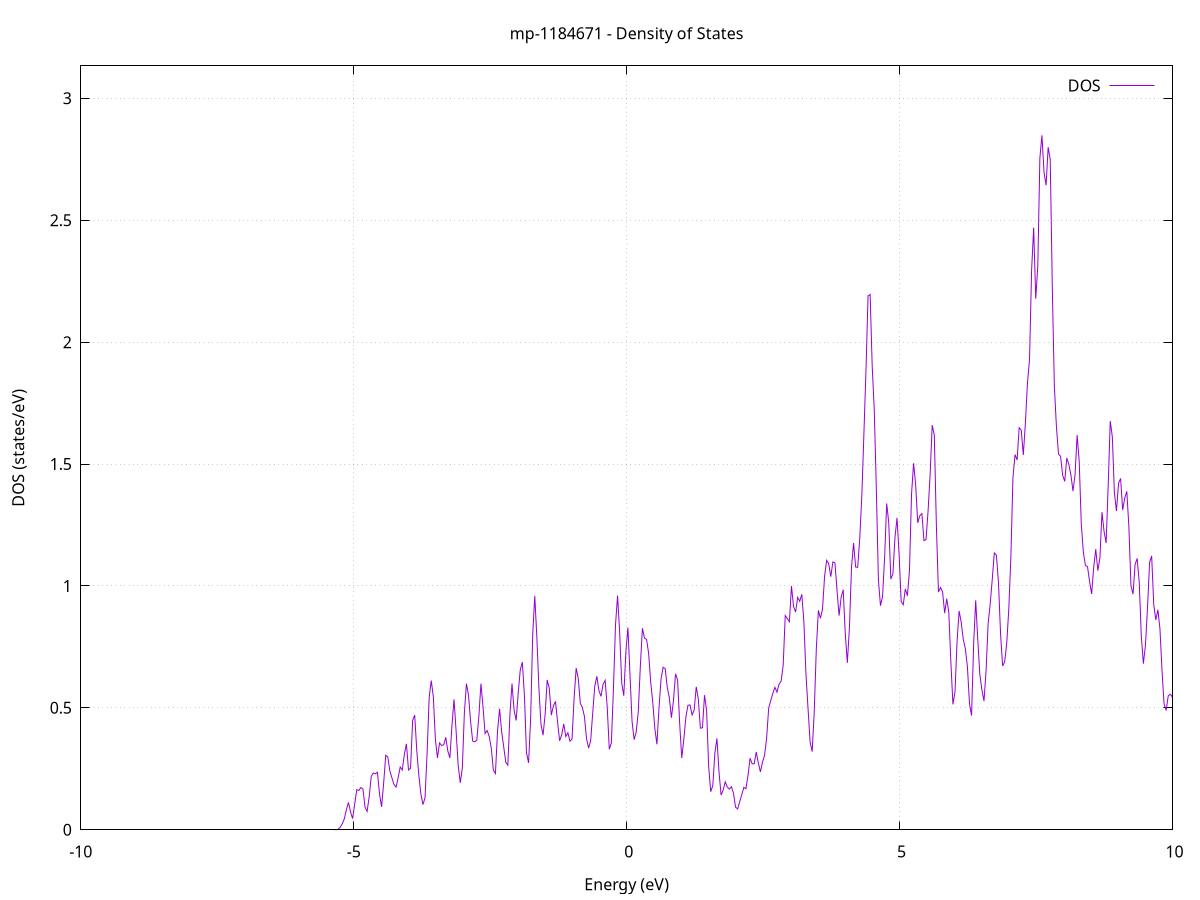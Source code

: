 set title 'mp-1184671 - Density of States'
set xlabel 'Energy (eV)'
set ylabel 'DOS (states/eV)'
set grid
set xrange [-10:10]
set yrange [0:3.133]
set xzeroaxis lt -1
set terminal png size 800,600
set output 'mp-1184671_dos_gnuplot.png'
plot '-' using 1:2 with lines title 'DOS'
-30.922900 0.000000
-30.885000 0.000000
-30.847000 0.000000
-30.809100 0.000000
-30.771200 0.000000
-30.733300 0.000000
-30.695300 0.000000
-30.657400 0.000000
-30.619500 0.000000
-30.581600 0.000000
-30.543600 0.000000
-30.505700 0.000000
-30.467800 0.000000
-30.429900 0.000000
-30.391900 0.000000
-30.354000 0.000000
-30.316100 0.000000
-30.278200 0.000000
-30.240200 0.000000
-30.202300 0.000000
-30.164400 0.000000
-30.126500 0.000000
-30.088500 0.000000
-30.050600 0.000000
-30.012700 0.000000
-29.974800 0.000000
-29.936800 0.000000
-29.898900 0.000000
-29.861000 0.000000
-29.823100 0.000000
-29.785100 0.000000
-29.747200 0.000000
-29.709300 0.000000
-29.671400 0.000000
-29.633400 0.000000
-29.595500 0.000000
-29.557600 0.000000
-29.519700 0.000000
-29.481700 0.000000
-29.443800 0.000000
-29.405900 0.000000
-29.368000 0.000000
-29.330100 0.000000
-29.292100 0.000000
-29.254200 0.000000
-29.216300 0.000000
-29.178400 0.000000
-29.140400 0.000000
-29.102500 0.000000
-29.064600 0.000000
-29.026700 0.000000
-28.988700 0.000000
-28.950800 0.000000
-28.912900 0.000000
-28.875000 0.000000
-28.837000 0.000000
-28.799100 0.000000
-28.761200 0.000000
-28.723300 0.000000
-28.685300 0.000000
-28.647400 0.000000
-28.609500 0.000000
-28.571600 0.000000
-28.533600 0.000000
-28.495700 0.000000
-28.457800 0.000000
-28.419900 0.000000
-28.381900 0.000000
-28.344000 0.000000
-28.306100 0.000000
-28.268200 0.000000
-28.230200 0.000000
-28.192300 0.000000
-28.154400 0.000000
-28.116500 0.000000
-28.078500 0.000000
-28.040600 0.000000
-28.002700 0.000000
-27.964800 0.000000
-27.926800 0.000000
-27.888900 0.000000
-27.851000 0.000000
-27.813100 0.000000
-27.775200 0.000000
-27.737200 0.000000
-27.699300 0.000000
-27.661400 0.000000
-27.623500 0.000200
-27.585500 0.017000
-27.547600 0.466300
-27.509700 4.526500
-27.471800 16.017400
-27.433800 22.248200
-27.395900 17.119700
-27.358000 12.287100
-27.320100 5.429600
-27.282100 0.935300
-27.244200 0.056200
-27.206300 0.001100
-27.168400 0.000000
-27.130400 0.000000
-27.092500 0.000000
-27.054600 0.000000
-27.016700 0.000000
-26.978700 0.000000
-26.940800 0.000000
-26.902900 0.000000
-26.865000 0.000000
-26.827000 0.000000
-26.789100 0.000000
-26.751200 0.000000
-26.713300 0.000000
-26.675300 0.000000
-26.637400 0.000000
-26.599500 0.000000
-26.561600 0.000000
-26.523600 0.000000
-26.485700 0.000000
-26.447800 0.000000
-26.409900 0.000000
-26.371900 0.000000
-26.334000 0.000000
-26.296100 0.000000
-26.258200 0.000000
-26.220300 0.000000
-26.182300 0.000000
-26.144400 0.000000
-26.106500 0.000000
-26.068600 0.000000
-26.030600 0.000000
-25.992700 0.000000
-25.954800 0.000000
-25.916900 0.000000
-25.878900 0.000000
-25.841000 0.000000
-25.803100 0.000000
-25.765200 0.000000
-25.727200 0.000000
-25.689300 0.000000
-25.651400 0.000000
-25.613500 0.000000
-25.575500 0.000000
-25.537600 0.000000
-25.499700 0.000000
-25.461800 0.000000
-25.423800 0.000000
-25.385900 0.000000
-25.348000 0.000000
-25.310100 0.000000
-25.272100 0.000000
-25.234200 0.000000
-25.196300 0.000000
-25.158400 0.000000
-25.120400 0.000000
-25.082500 0.000000
-25.044600 0.000000
-25.006700 0.000000
-24.968700 0.000000
-24.930800 0.000000
-24.892900 0.000000
-24.855000 0.000000
-24.817000 0.000000
-24.779100 0.000000
-24.741200 0.000000
-24.703300 0.000000
-24.665300 0.000000
-24.627400 0.000000
-24.589500 0.000000
-24.551600 0.000000
-24.513700 0.000000
-24.475700 0.000000
-24.437800 0.000000
-24.399900 0.000000
-24.362000 0.000000
-24.324000 0.000000
-24.286100 0.000000
-24.248200 0.000000
-24.210300 0.000000
-24.172300 0.000000
-24.134400 0.000000
-24.096500 0.000000
-24.058600 0.000000
-24.020600 0.000000
-23.982700 0.000000
-23.944800 0.000000
-23.906900 0.000000
-23.868900 0.000000
-23.831000 0.000000
-23.793100 0.000000
-23.755200 0.000000
-23.717200 0.000000
-23.679300 0.000000
-23.641400 0.000000
-23.603500 0.000000
-23.565500 0.000000
-23.527600 0.000000
-23.489700 0.000000
-23.451800 0.000000
-23.413800 0.000000
-23.375900 0.000000
-23.338000 0.000000
-23.300100 0.000000
-23.262100 0.000000
-23.224200 0.000000
-23.186300 0.000000
-23.148400 0.000000
-23.110400 0.000000
-23.072500 0.000000
-23.034600 0.000000
-22.996700 0.000000
-22.958800 0.000000
-22.920800 0.000000
-22.882900 0.000000
-22.845000 0.000000
-22.807100 0.000000
-22.769100 0.000000
-22.731200 0.000000
-22.693300 0.000000
-22.655400 0.000000
-22.617400 0.000000
-22.579500 0.000000
-22.541600 0.000000
-22.503700 0.000000
-22.465700 0.000000
-22.427800 0.000000
-22.389900 0.000000
-22.352000 0.000000
-22.314000 0.000000
-22.276100 0.000000
-22.238200 0.000000
-22.200300 0.000000
-22.162300 0.000000
-22.124400 0.000000
-22.086500 0.000000
-22.048600 0.000000
-22.010600 0.000000
-21.972700 0.000000
-21.934800 0.000000
-21.896900 0.000000
-21.858900 0.000000
-21.821000 0.000000
-21.783100 0.000000
-21.745200 0.000000
-21.707200 0.000000
-21.669300 0.000000
-21.631400 0.000000
-21.593500 0.000000
-21.555500 0.000000
-21.517600 0.000000
-21.479700 0.000000
-21.441800 0.000000
-21.403900 0.000000
-21.365900 0.000000
-21.328000 0.000000
-21.290100 0.000000
-21.252200 0.000000
-21.214200 0.000000
-21.176300 0.000000
-21.138400 0.000000
-21.100500 0.000000
-21.062500 0.000000
-21.024600 0.000000
-20.986700 0.000000
-20.948800 0.000000
-20.910800 0.000000
-20.872900 0.000000
-20.835000 0.000000
-20.797100 0.000000
-20.759100 0.000000
-20.721200 0.000000
-20.683300 0.000000
-20.645400 0.000000
-20.607400 0.000000
-20.569500 0.000000
-20.531600 0.000000
-20.493700 0.000000
-20.455700 0.000000
-20.417800 0.000000
-20.379900 0.000000
-20.342000 0.000000
-20.304000 0.000000
-20.266100 0.000000
-20.228200 0.000000
-20.190300 0.000000
-20.152300 0.000000
-20.114400 0.000000
-20.076500 0.000000
-20.038600 0.000000
-20.000600 0.000000
-19.962700 0.000000
-19.924800 0.000000
-19.886900 0.000000
-19.848900 0.000000
-19.811000 0.000000
-19.773100 0.000000
-19.735200 0.000000
-19.697300 0.000000
-19.659300 0.000000
-19.621400 0.000000
-19.583500 0.000000
-19.545600 0.000000
-19.507600 0.000000
-19.469700 0.000000
-19.431800 0.000000
-19.393900 0.000000
-19.355900 0.000000
-19.318000 0.000000
-19.280100 0.000000
-19.242200 0.000000
-19.204200 0.000000
-19.166300 0.000000
-19.128400 0.000000
-19.090500 0.000000
-19.052500 0.000000
-19.014600 0.000000
-18.976700 0.000000
-18.938800 0.000000
-18.900800 0.000000
-18.862900 0.000000
-18.825000 0.000000
-18.787100 0.000000
-18.749100 0.000000
-18.711200 0.000000
-18.673300 0.000000
-18.635400 0.000000
-18.597400 0.000000
-18.559500 0.000000
-18.521600 0.000000
-18.483700 0.000000
-18.445700 0.000000
-18.407800 0.000000
-18.369900 0.000000
-18.332000 0.000000
-18.294000 0.000000
-18.256100 0.000000
-18.218200 0.000000
-18.180300 0.000000
-18.142400 0.000000
-18.104400 0.000000
-18.066500 0.000000
-18.028600 0.000000
-17.990700 0.000000
-17.952700 0.000000
-17.914800 0.000000
-17.876900 0.000000
-17.839000 0.000000
-17.801000 0.000000
-17.763100 0.000000
-17.725200 0.000000
-17.687300 0.000000
-17.649300 0.000000
-17.611400 0.000000
-17.573500 0.000000
-17.535600 0.000000
-17.497600 0.000000
-17.459700 0.000000
-17.421800 0.000000
-17.383900 0.000000
-17.345900 0.000000
-17.308000 0.000000
-17.270100 0.000000
-17.232200 0.000000
-17.194200 0.000000
-17.156300 0.000000
-17.118400 0.000000
-17.080500 0.000000
-17.042500 0.000000
-17.004600 0.000000
-16.966700 0.000000
-16.928800 0.000000
-16.890800 0.000000
-16.852900 0.000000
-16.815000 0.000000
-16.777100 0.000000
-16.739100 0.000000
-16.701200 0.000000
-16.663300 0.000000
-16.625400 0.000000
-16.587500 0.000000
-16.549500 0.000000
-16.511600 0.000000
-16.473700 0.000000
-16.435800 0.000000
-16.397800 0.000000
-16.359900 0.000000
-16.322000 0.000000
-16.284100 0.001400
-16.246100 0.074400
-16.208200 1.441600
-16.170300 10.276200
-16.132400 27.992100
-16.094400 32.916100
-16.056500 30.494000
-16.018600 40.535000
-15.980700 53.527400
-15.942700 69.886600
-15.904800 69.287000
-15.866900 41.854200
-15.829000 14.335100
-15.791000 2.648500
-15.753100 0.244000
-15.715200 0.010100
-15.677300 0.000200
-15.639300 0.000000
-15.601400 0.000000
-15.563500 0.000000
-15.525600 0.000000
-15.487600 0.000000
-15.449700 0.000000
-15.411800 0.000000
-15.373900 0.000000
-15.335900 0.000000
-15.298000 0.000000
-15.260100 0.000000
-15.222200 0.000000
-15.184200 0.000000
-15.146300 0.000000
-15.108400 0.000000
-15.070500 0.000000
-15.032600 0.000000
-14.994600 0.000000
-14.956700 0.000000
-14.918800 0.000000
-14.880900 0.000000
-14.842900 0.000000
-14.805000 0.000000
-14.767100 0.000000
-14.729200 0.000000
-14.691200 0.000000
-14.653300 0.000000
-14.615400 0.000000
-14.577500 0.000000
-14.539500 0.000000
-14.501600 0.000000
-14.463700 0.000000
-14.425800 0.000000
-14.387800 0.000000
-14.349900 0.000000
-14.312000 0.000000
-14.274100 0.000000
-14.236100 0.000000
-14.198200 0.000000
-14.160300 0.000000
-14.122400 0.000000
-14.084400 0.000000
-14.046500 0.000000
-14.008600 0.000000
-13.970700 0.000000
-13.932700 0.000000
-13.894800 0.000000
-13.856900 0.000000
-13.819000 0.000000
-13.781000 0.000000
-13.743100 0.000000
-13.705200 0.000000
-13.667300 0.000000
-13.629300 0.000000
-13.591400 0.000000
-13.553500 0.000000
-13.515600 0.000000
-13.477600 0.000000
-13.439700 0.000000
-13.401800 0.000000
-13.363900 0.000000
-13.326000 0.000000
-13.288000 0.000000
-13.250100 0.000000
-13.212200 0.000000
-13.174300 0.000000
-13.136300 0.000000
-13.098400 0.000000
-13.060500 0.000000
-13.022600 0.000000
-12.984600 0.000000
-12.946700 0.000000
-12.908800 0.000000
-12.870900 0.000000
-12.832900 0.000000
-12.795000 0.000000
-12.757100 0.000000
-12.719200 0.000000
-12.681200 0.000000
-12.643300 0.000000
-12.605400 0.000000
-12.567500 0.000000
-12.529500 0.000000
-12.491600 0.000000
-12.453700 0.000000
-12.415800 0.000000
-12.377800 0.000000
-12.339900 0.000000
-12.302000 0.000000
-12.264100 0.000000
-12.226100 0.000000
-12.188200 0.000000
-12.150300 0.000000
-12.112400 0.000000
-12.074400 0.000000
-12.036500 0.000000
-11.998600 0.000000
-11.960700 0.000000
-11.922700 0.000000
-11.884800 0.000000
-11.846900 0.000000
-11.809000 0.000000
-11.771100 0.000000
-11.733100 0.000000
-11.695200 0.000000
-11.657300 0.000000
-11.619400 0.000000
-11.581400 0.000000
-11.543500 0.000000
-11.505600 0.000000
-11.467700 0.000000
-11.429700 0.000000
-11.391800 0.000000
-11.353900 0.000000
-11.316000 0.000000
-11.278000 0.000000
-11.240100 0.000000
-11.202200 0.000000
-11.164300 0.000000
-11.126300 0.000000
-11.088400 0.000000
-11.050500 0.000000
-11.012600 0.000000
-10.974600 0.000000
-10.936700 0.000000
-10.898800 0.000000
-10.860900 0.000000
-10.822900 0.000000
-10.785000 0.000000
-10.747100 0.000000
-10.709200 0.000000
-10.671200 0.000000
-10.633300 0.000000
-10.595400 0.000000
-10.557500 0.000000
-10.519500 0.000000
-10.481600 0.000000
-10.443700 0.000000
-10.405800 0.000000
-10.367800 0.000000
-10.329900 0.000000
-10.292000 0.000000
-10.254100 0.000000
-10.216200 0.000000
-10.178200 0.000000
-10.140300 0.000000
-10.102400 0.000000
-10.064500 0.000000
-10.026500 0.000000
-9.988600 0.000000
-9.950700 0.000000
-9.912800 0.000000
-9.874800 0.000000
-9.836900 0.000000
-9.799000 0.000000
-9.761100 0.000000
-9.723100 0.000000
-9.685200 0.000000
-9.647300 0.000000
-9.609400 0.000000
-9.571400 0.000000
-9.533500 0.000000
-9.495600 0.000000
-9.457700 0.000000
-9.419700 0.000000
-9.381800 0.000000
-9.343900 0.000000
-9.306000 0.000000
-9.268000 0.000000
-9.230100 0.000000
-9.192200 0.000000
-9.154300 0.000000
-9.116300 0.000000
-9.078400 0.000000
-9.040500 0.000000
-9.002600 0.000000
-8.964600 0.000000
-8.926700 0.000000
-8.888800 0.000000
-8.850900 0.000000
-8.812900 0.000000
-8.775000 0.000000
-8.737100 0.000000
-8.699200 0.000000
-8.661200 0.000000
-8.623300 0.000000
-8.585400 0.000000
-8.547500 0.000000
-8.509600 0.000000
-8.471600 0.000000
-8.433700 0.000000
-8.395800 0.000000
-8.357900 0.000000
-8.319900 0.000000
-8.282000 0.000000
-8.244100 0.000000
-8.206200 0.000000
-8.168200 0.000000
-8.130300 0.000000
-8.092400 0.000000
-8.054500 0.000000
-8.016500 0.000000
-7.978600 0.000000
-7.940700 0.000000
-7.902800 0.000000
-7.864800 0.000000
-7.826900 0.000000
-7.789000 0.000000
-7.751100 0.000000
-7.713100 0.000000
-7.675200 0.000000
-7.637300 0.000000
-7.599400 0.000000
-7.561400 0.000000
-7.523500 0.000000
-7.485600 0.000000
-7.447700 0.000000
-7.409700 0.000000
-7.371800 0.000000
-7.333900 0.000000
-7.296000 0.000000
-7.258000 0.000000
-7.220100 0.000000
-7.182200 0.000000
-7.144300 0.000000
-7.106300 0.000000
-7.068400 0.000000
-7.030500 0.000000
-6.992600 0.000000
-6.954700 0.000000
-6.916700 0.000000
-6.878800 0.000000
-6.840900 0.000000
-6.803000 0.000000
-6.765000 0.000000
-6.727100 0.000000
-6.689200 0.000000
-6.651300 0.000000
-6.613300 0.000000
-6.575400 0.000000
-6.537500 0.000000
-6.499600 0.000000
-6.461600 0.000000
-6.423700 0.000000
-6.385800 0.000000
-6.347900 0.000000
-6.309900 0.000000
-6.272000 0.000000
-6.234100 0.000000
-6.196200 0.000000
-6.158200 0.000000
-6.120300 0.000000
-6.082400 0.000000
-6.044500 0.000000
-6.006500 0.000000
-5.968600 0.000000
-5.930700 0.000000
-5.892800 0.000000
-5.854800 0.000000
-5.816900 0.000000
-5.779000 0.000000
-5.741100 0.000000
-5.703100 0.000000
-5.665200 0.000000
-5.627300 0.000000
-5.589400 0.000000
-5.551400 0.000000
-5.513500 0.000000
-5.475600 0.000000
-5.437700 0.000000
-5.399800 0.000000
-5.361800 0.000000
-5.323900 0.000200
-5.286000 0.002200
-5.248100 0.010500
-5.210100 0.024800
-5.172200 0.044800
-5.134300 0.083000
-5.096400 0.112000
-5.058400 0.072900
-5.020500 0.045700
-4.982600 0.104100
-4.944700 0.164400
-4.906700 0.161100
-4.868800 0.173300
-4.830900 0.167600
-4.793000 0.093100
-4.755000 0.075300
-4.717100 0.134600
-4.679200 0.218800
-4.641300 0.232300
-4.603300 0.229900
-4.565400 0.235700
-4.527500 0.146800
-4.489600 0.093900
-4.451600 0.190900
-4.413700 0.305500
-4.375800 0.298700
-4.337900 0.241900
-4.299900 0.212700
-4.262000 0.185500
-4.224100 0.175200
-4.186200 0.213000
-4.148200 0.257500
-4.110300 0.245000
-4.072400 0.309200
-4.034500 0.352600
-3.996500 0.245200
-3.958600 0.252100
-3.920700 0.448200
-3.882800 0.470300
-3.844800 0.324500
-3.806900 0.223600
-3.769000 0.145900
-3.731100 0.103200
-3.693200 0.131900
-3.655200 0.317800
-3.617300 0.544200
-3.579400 0.611800
-3.541500 0.545700
-3.503500 0.368400
-3.465600 0.294400
-3.427700 0.356100
-3.389800 0.345500
-3.351800 0.348300
-3.313900 0.379000
-3.276000 0.323000
-3.238100 0.294700
-3.200100 0.429100
-3.162200 0.535100
-3.124300 0.404400
-3.086400 0.265400
-3.048400 0.192800
-3.010500 0.253500
-2.972600 0.479900
-2.934700 0.599500
-2.896700 0.551500
-2.858800 0.444000
-2.820900 0.364000
-2.783000 0.360800
-2.745000 0.366800
-2.707100 0.467100
-2.669200 0.599000
-2.631300 0.504300
-2.593300 0.394700
-2.555400 0.407000
-2.517500 0.382600
-2.479600 0.333900
-2.441600 0.244700
-2.403700 0.230600
-2.365800 0.403300
-2.327900 0.496400
-2.289900 0.401600
-2.252000 0.340000
-2.214100 0.276700
-2.176200 0.265300
-2.138300 0.473400
-2.100300 0.599400
-2.062400 0.491700
-2.024500 0.448200
-1.986600 0.560800
-1.948600 0.656200
-1.910700 0.687500
-1.872800 0.551300
-1.834900 0.316000
-1.796900 0.274400
-1.759000 0.453200
-1.721100 0.799800
-1.683200 0.959600
-1.645200 0.790300
-1.607300 0.581300
-1.569400 0.432400
-1.531500 0.387900
-1.493500 0.472500
-1.455600 0.614400
-1.417700 0.580700
-1.379800 0.470300
-1.341800 0.507900
-1.303900 0.526700
-1.266000 0.443600
-1.228100 0.364900
-1.190100 0.389300
-1.152200 0.434200
-1.114300 0.382200
-1.076400 0.397800
-1.038400 0.363700
-1.000500 0.371900
-0.962600 0.539800
-0.924700 0.663100
-0.886700 0.620300
-0.848800 0.518300
-0.810900 0.501600
-0.773000 0.464200
-0.735000 0.373500
-0.697100 0.335100
-0.659200 0.365300
-0.621300 0.480300
-0.583400 0.589800
-0.545400 0.629700
-0.507500 0.569900
-0.469600 0.547300
-0.431700 0.596700
-0.393700 0.613000
-0.355800 0.503100
-0.317900 0.330400
-0.280000 0.355400
-0.242000 0.577900
-0.204100 0.839900
-0.166200 0.960600
-0.128300 0.809900
-0.090300 0.602300
-0.052400 0.549900
-0.014500 0.729300
0.023400 0.829000
0.061400 0.634200
0.099300 0.444200
0.137200 0.369700
0.175100 0.401000
0.213100 0.484600
0.251000 0.671500
0.288900 0.826400
0.326800 0.786300
0.364800 0.780900
0.402700 0.724300
0.440600 0.605900
0.478500 0.523800
0.516500 0.415200
0.554400 0.350600
0.592300 0.496700
0.630200 0.618400
0.668200 0.666500
0.706100 0.661200
0.744000 0.584700
0.781900 0.541600
0.819900 0.459600
0.857800 0.529100
0.895700 0.639500
0.933600 0.614100
0.971600 0.435400
1.009500 0.294500
1.047400 0.370400
1.085300 0.462300
1.123200 0.510600
1.161200 0.512000
1.199100 0.470800
1.237000 0.491100
1.274900 0.586400
1.312900 0.537200
1.350800 0.416700
1.388700 0.418500
1.426600 0.552000
1.464600 0.490200
1.502500 0.260000
1.540400 0.156000
1.578300 0.181200
1.616300 0.314900
1.654200 0.374700
1.692100 0.237100
1.730000 0.142500
1.768000 0.162300
1.805900 0.196600
1.843800 0.175500
1.881700 0.166900
1.919700 0.176800
1.957600 0.149700
1.995500 0.092700
2.033400 0.085600
2.071400 0.115700
2.109300 0.144000
2.147200 0.174000
2.185100 0.168200
2.223100 0.222400
2.261000 0.293500
2.298900 0.270800
2.336800 0.270400
2.374800 0.319100
2.412700 0.273700
2.450600 0.237300
2.488500 0.277700
2.526500 0.305400
2.564400 0.376300
2.602300 0.499300
2.640200 0.529900
2.678100 0.559800
2.716100 0.584300
2.754000 0.564400
2.791900 0.596800
2.829800 0.609200
2.867800 0.675600
2.905700 0.878600
2.943600 0.865700
2.981500 0.853300
3.019500 0.999900
3.057400 0.916500
3.095300 0.892700
3.133200 0.952900
3.171200 0.937200
3.209100 0.965800
3.247000 0.853100
3.284900 0.639100
3.322900 0.497900
3.360800 0.360100
3.398700 0.320600
3.436600 0.483400
3.474600 0.740800
3.512500 0.899800
3.550400 0.867400
3.588300 0.905000
3.626300 1.039700
3.664200 1.104900
3.702100 1.091000
3.740000 1.038000
3.778000 1.098600
3.815900 1.094800
3.853800 0.982200
3.891700 0.878400
3.929700 0.954100
3.967600 0.984900
4.005500 0.802800
4.043400 0.684800
4.081400 0.829200
4.119300 1.075700
4.157200 1.176000
4.195100 1.077600
4.233000 1.076500
4.271000 1.197500
4.308900 1.371000
4.346800 1.626300
4.384700 1.883800
4.422700 2.189600
4.460600 2.195300
4.498500 1.901900
4.536400 1.721900
4.574400 1.397800
4.612300 1.025200
4.650200 0.918900
4.688100 0.956400
4.726100 1.117000
4.764000 1.338400
4.801900 1.259200
4.839800 1.028100
4.877800 1.049800
4.915700 1.199000
4.953600 1.279200
4.991500 1.129100
5.029500 0.936100
5.067400 0.923000
5.105300 0.987800
5.143200 0.959700
5.181200 1.062300
5.219100 1.376100
5.257000 1.503400
5.294900 1.414100
5.332900 1.258900
5.370800 1.288300
5.408700 1.296700
5.446600 1.185900
5.484600 1.190200
5.522500 1.308400
5.560400 1.460300
5.598300 1.659800
5.636300 1.618700
5.674200 1.249600
5.712100 0.974800
5.750000 0.993700
5.787900 0.976100
5.825900 0.888600
5.863800 0.947900
5.901700 0.892300
5.939600 0.689100
5.977600 0.514400
6.015500 0.566000
6.053400 0.774000
6.091300 0.897200
6.129300 0.851600
6.167200 0.779900
6.205100 0.742900
6.243000 0.667800
6.281000 0.517100
6.318900 0.468200
6.356800 0.760000
6.394700 0.940900
6.432700 0.779700
6.470600 0.636400
6.508500 0.573900
6.546400 0.527900
6.584400 0.650700
6.622300 0.845500
6.660200 0.926800
6.698100 1.027300
6.736100 1.135300
6.774000 1.126300
6.811900 1.013800
6.849800 0.804800
6.887800 0.672000
6.925700 0.688800
6.963600 0.766400
7.001500 0.906600
7.039500 1.122900
7.077400 1.445300
7.115300 1.538800
7.153200 1.516700
7.191200 1.649000
7.229100 1.639300
7.267000 1.536900
7.304900 1.667200
7.342900 1.832300
7.380800 1.928300
7.418700 2.293600
7.456600 2.469500
7.494500 2.177900
7.532500 2.312000
7.570400 2.754900
7.608300 2.848200
7.646200 2.697000
7.684200 2.643400
7.722100 2.799400
7.760000 2.750300
7.797900 2.223700
7.835900 1.817800
7.873800 1.653100
7.911700 1.541000
7.949600 1.532100
7.987600 1.454100
8.025500 1.428900
8.063400 1.524600
8.101300 1.498600
8.139300 1.454600
8.177200 1.388800
8.215100 1.457800
8.253000 1.619000
8.291000 1.510500
8.328900 1.254900
8.366800 1.138300
8.404700 1.084200
8.442700 1.079300
8.480600 1.018500
8.518500 0.967200
8.556400 1.077100
8.594400 1.151100
8.632300 1.062700
8.670200 1.115100
8.708100 1.302700
8.746100 1.224100
8.784000 1.175800
8.821900 1.412400
8.859800 1.676400
8.897800 1.611700
8.935700 1.381700
8.973600 1.307200
9.011500 1.421500
9.049400 1.440800
9.087400 1.310900
9.125300 1.360700
9.163200 1.388000
9.201100 1.241300
9.239100 1.000800
9.277000 0.966400
9.314900 1.088500
9.352800 1.112600
9.390800 1.014800
9.428700 0.793900
9.466600 0.681200
9.504500 0.757000
9.542500 0.912600
9.580400 1.096900
9.618300 1.123000
9.656200 0.923800
9.694200 0.861000
9.732100 0.902300
9.770000 0.824900
9.807900 0.652400
9.845900 0.515700
9.883800 0.489300
9.921700 0.549000
9.959600 0.555800
9.997600 0.544600
10.035500 0.779900
10.073400 1.198800
10.111300 1.382600
10.149300 1.347200
10.187200 1.284500
10.225100 1.394000
10.263000 1.519700
10.301000 1.413300
10.338900 1.277300
10.376800 1.006500
10.414700 0.768400
10.452700 0.712700
10.490600 0.732200
10.528500 0.909200
10.566400 1.062000
10.604300 1.194200
10.642300 1.165700
10.680200 0.931200
10.718100 0.972600
10.756000 1.328100
10.794000 1.462900
10.831900 1.230200
10.869800 1.049300
10.907700 1.224600
10.945700 1.630700
10.983600 1.638700
11.021500 1.158200
11.059400 0.874500
11.097400 0.917800
11.135300 1.058700
11.173200 1.146300
11.211100 1.009300
11.249100 0.861900
11.287000 0.865200
11.324900 0.897100
11.362800 0.989500
11.400800 1.078000
11.438700 1.043800
11.476600 0.929300
11.514500 0.778700
11.552500 0.734800
11.590400 0.737600
11.628300 0.934500
11.666200 1.224500
11.704200 1.185500
11.742100 0.981700
11.780000 0.796900
11.817900 0.726100
11.855900 0.803800
11.893800 0.869400
11.931700 0.896600
11.969600 0.946700
12.007600 0.913400
12.045500 0.968800
12.083400 1.136500
12.121300 1.289400
12.159300 1.297400
12.197200 1.273800
12.235100 1.492500
12.273000 1.733300
12.310900 1.574700
12.348900 1.380000
12.386800 1.397200
12.424700 1.563000
12.462600 1.703000
12.500600 1.590300
12.538500 1.362800
12.576400 1.243600
12.614300 1.319000
12.652300 1.221000
12.690200 0.906000
12.728100 0.790200
12.766000 0.897000
12.804000 1.238100
12.841900 1.431200
12.879800 1.197800
12.917700 1.022500
12.955700 0.859000
12.993600 0.650500
13.031500 0.809600
13.069400 1.109000
13.107400 1.306600
13.145300 1.522300
13.183200 1.572000
13.221100 1.389900
13.259100 1.305800
13.297000 1.225300
13.334900 1.207300
13.372800 1.256100
13.410800 1.123300
13.448700 0.868500
13.486600 0.705100
13.524500 0.798100
13.562500 0.891200
13.600400 0.887100
13.638300 0.846800
13.676200 0.791900
13.714200 0.703500
13.752100 0.609500
13.790000 0.736300
13.827900 0.919600
13.865800 0.925100
13.903800 0.880100
13.941700 0.884600
13.979600 1.078500
14.017500 1.319900
14.055500 1.186400
14.093400 1.019600
14.131300 0.962800
14.169200 0.906200
14.207200 0.832800
14.245100 0.900000
14.283000 1.157600
14.320900 1.298700
14.358900 1.191200
14.396800 1.143500
14.434700 1.427700
14.472600 1.860000
14.510600 2.089900
14.548500 1.876100
14.586400 1.454900
14.624300 1.115500
14.662300 1.085900
14.700200 1.236100
14.738100 1.139900
14.776000 0.960900
14.814000 0.915100
14.851900 0.789600
14.889800 0.881600
14.927700 1.055100
14.965700 1.004000
15.003600 0.943300
15.041500 0.856100
15.079400 0.791200
15.117400 0.823500
15.155300 0.695700
15.193200 0.578300
15.231100 0.618100
15.269100 0.693600
15.307000 0.788200
15.344900 0.822400
15.382800 0.818700
15.420700 0.765500
15.458700 0.619900
15.496600 0.689200
15.534500 0.845000
15.572400 0.860600
15.610400 0.933000
15.648300 0.951200
15.686200 0.740100
15.724100 0.632500
15.762100 0.710200
15.800000 0.762700
15.837900 0.814200
15.875800 0.916300
15.913800 0.816600
15.951700 0.610300
15.989600 0.527600
16.027500 0.441300
16.065500 0.335800
16.103400 0.278100
16.141300 0.464000
16.179200 0.898100
16.217200 1.082400
16.255100 0.937800
16.293000 0.784400
16.330900 0.671900
16.368900 0.521900
16.406800 0.486600
16.444700 0.572300
16.482600 0.729800
16.520600 0.905500
16.558500 0.952000
16.596400 0.968700
16.634300 0.981000
16.672300 0.839900
16.710200 0.687200
16.748100 0.726500
16.786000 0.773200
16.824000 0.658500
16.861900 0.591100
16.899800 0.664400
16.937700 0.687200
16.975700 0.493700
17.013600 0.441800
17.051500 0.571100
17.089400 0.671800
17.127300 0.676800
17.165300 0.706200
17.203200 0.909000
17.241100 0.941500
17.279000 0.724600
17.317000 0.647600
17.354900 0.727900
17.392800 0.884200
17.430700 0.976600
17.468700 0.997500
17.506600 0.892000
17.544500 0.716900
17.582400 0.722900
17.620400 0.778700
17.658300 0.673600
17.696200 0.606200
17.734100 0.616800
17.772100 0.725800
17.810000 0.743400
17.847900 0.621300
17.885800 0.572700
17.923800 0.715200
17.961700 0.889700
17.999600 0.934900
18.037500 0.890900
18.075500 0.724600
18.113400 0.661100
18.151300 0.823400
18.189200 0.944900
18.227200 0.815500
18.265100 0.626000
18.303000 0.664600
18.340900 0.693300
18.378900 0.632400
18.416800 0.722600
18.454700 0.951500
18.492600 0.963400
18.530600 0.838700
18.568500 0.884300
18.606400 0.947500
18.644300 0.818800
18.682200 0.737700
18.720200 1.033800
18.758100 1.346400
18.796000 1.141800
18.833900 1.008700
18.871900 1.188100
18.909800 1.036600
18.947700 0.639000
18.985600 0.513000
19.023600 0.684700
19.061500 0.840300
19.099400 0.896500
19.137300 0.909000
19.175300 0.801300
19.213200 0.638500
19.251100 0.610000
19.289000 0.825300
19.327000 0.975000
19.364900 1.087800
19.402800 1.340900
19.440700 1.553200
19.478700 1.511400
19.516600 1.441400
19.554500 1.501100
19.592400 1.317400
19.630400 1.145700
19.668300 1.154200
19.706200 1.110500
19.744100 1.286900
19.782100 1.577900
19.820000 1.410800
19.857900 1.116100
19.895800 1.126700
19.933800 1.102000
19.971700 1.068300
20.009600 1.150400
20.047500 1.041100
20.085500 0.923700
20.123400 1.060400
20.161300 1.364700
20.199200 1.491400
20.237100 1.440300
20.275100 1.338700
20.313000 1.235500
20.350900 1.276500
20.388800 1.198400
20.426800 1.002900
20.464700 1.069200
20.502600 1.131300
20.540500 1.017500
20.578500 0.878900
20.616400 0.843900
20.654300 1.016200
20.692200 1.297800
20.730200 1.428500
20.768100 1.388300
20.806000 1.284400
20.843900 1.093500
20.881900 0.861400
20.919800 0.781100
20.957700 0.889800
20.995600 1.104300
21.033600 1.207800
21.071500 1.157600
21.109400 1.234200
21.147300 1.208000
21.185300 1.123100
21.223200 1.194500
21.261100 1.290400
21.299000 1.303300
21.337000 1.340100
21.374900 1.548000
21.412800 1.605900
21.450700 1.376700
21.488700 1.169900
21.526600 1.059300
21.564500 1.164300
21.602400 1.288400
21.640400 1.223700
21.678300 1.021000
21.716200 0.763200
21.754100 0.717500
21.792100 1.005700
21.830000 1.134600
21.867900 1.056300
21.905800 1.085300
21.943700 1.103200
21.981700 0.891800
22.019600 0.755900
22.057500 0.904100
22.095400 1.201200
22.133400 1.161300
22.171300 0.902200
22.209200 1.164800
22.247100 1.411200
22.285100 1.112500
22.323000 0.808600
22.360900 0.896000
22.398800 1.150800
22.436800 1.294900
22.474700 1.401700
22.512600 1.571200
22.550500 1.736900
22.588500 1.538200
22.626400 1.089500
22.664300 0.833600
22.702200 0.953100
22.740200 1.288600
22.778100 1.500800
22.816000 1.446500
22.853900 1.471400
22.891900 1.348500
22.929800 0.949900
22.967700 0.641700
23.005600 0.535100
23.043600 0.617400
23.081500 0.928000
23.119400 1.353000
23.157300 1.577300
23.195300 1.318600
23.233200 0.831500
23.271100 0.677900
23.309000 0.775100
23.347000 0.898000
23.384900 1.099500
23.422800 1.225200
23.460700 1.183500
23.498600 1.124400
23.536600 1.141000
23.574500 1.232600
23.612400 1.146000
23.650300 1.020000
23.688300 1.110700
23.726200 1.491000
23.764100 1.915200
23.802000 1.740800
23.840000 1.330700
23.877900 1.367600
23.915800 1.547900
23.953700 1.414400
23.991700 1.232100
24.029600 1.139500
24.067500 0.991800
24.105400 1.029000
24.143400 1.265800
24.181300 1.542000
24.219200 1.783200
24.257100 1.662800
24.295100 1.251100
24.333000 0.915300
24.370900 0.767300
24.408800 0.752600
24.446800 1.035900
24.484700 1.379100
24.522600 1.575400
24.560500 1.609800
24.598500 1.793400
24.636400 2.120500
24.674300 2.113700
24.712200 1.789300
24.750200 1.284900
24.788100 1.033900
24.826000 1.060600
24.863900 0.916700
24.901900 0.928900
24.939800 1.248700
24.977700 2.091700
25.015600 5.950600
25.053500 11.294100
25.091500 8.762200
25.129400 3.199200
25.167300 1.460400
25.205200 1.299300
25.243200 1.227300
25.281100 0.979800
25.319000 0.835500
25.356900 0.844900
25.394900 0.915800
25.432800 0.994000
25.470700 1.064600
25.508600 1.147300
25.546600 1.230400
25.584500 1.389500
25.622400 1.447500
25.660300 1.246700
25.698300 0.983400
25.736200 1.123100
25.774100 1.412000
25.812000 1.337000
25.850000 0.911300
25.887900 0.611700
25.925800 0.856900
25.963700 1.203700
26.001700 1.164200
26.039600 1.180200
26.077500 1.243700
26.115400 1.255100
26.153400 1.356000
26.191300 1.306600
26.229200 1.168900
26.267100 1.041600
26.305100 1.088500
26.343000 1.202700
26.380900 1.191600
26.418800 1.262500
26.456800 1.285800
26.494700 1.236800
26.532600 1.236600
26.570500 1.293100
26.608500 1.412300
26.646400 1.301700
26.684300 1.058800
26.722200 0.939100
26.760100 0.888400
26.798100 0.811900
26.836000 0.874400
26.873900 1.167100
26.911800 1.217300
26.949800 1.048000
26.987700 0.934500
27.025600 1.112600
27.063500 1.417600
27.101500 1.369800
27.139400 1.295500
27.177300 1.247600
27.215200 1.123200
27.253200 1.391000
27.291100 1.840000
27.329000 1.711400
27.366900 1.201900
27.404900 0.954700
27.442800 0.966700
27.480700 1.042700
27.518600 1.202900
27.556600 1.533800
27.594500 1.726400
27.632400 1.593500
27.670300 1.279800
27.708300 1.140300
27.746200 1.141800
27.784100 1.035400
27.822000 1.078000
27.860000 1.299800
27.897900 1.491800
27.935800 1.475300
27.973700 1.301400
28.011700 1.109800
28.049600 1.067000
28.087500 1.264700
28.125400 1.429100
28.163400 1.209300
28.201300 0.983000
28.239200 1.120400
28.277100 1.406800
28.315000 1.406700
28.353000 1.364700
28.390900 1.587500
28.428800 1.706500
28.466700 1.704900
28.504700 1.675300
28.542600 1.490700
28.580500 1.297300
28.618400 1.149900
28.656400 0.984000
28.694300 0.999800
28.732200 1.287400
28.770100 1.236000
28.808100 0.885700
28.846000 0.987700
28.883900 1.218000
28.921800 1.276600
28.959800 1.401300
28.997700 1.692700
29.035600 1.958000
29.073500 2.023500
29.111500 1.949000
29.149400 1.729900
29.187300 1.498000
29.225200 1.211300
29.263200 0.911800
29.301100 1.008300
29.339000 1.413900
29.376900 1.712800
29.414900 1.782900
29.452800 1.794300
29.490700 1.775300
29.528600 1.438400
29.566600 1.200400
29.604500 1.186900
29.642400 1.013900
29.680300 0.925900
29.718300 1.167300
29.756200 1.533600
29.794100 1.821400
29.832000 1.917200
29.869900 1.704500
29.907900 1.220900
29.945800 0.859000
29.983700 0.845500
30.021600 1.102400
30.059600 1.468600
30.097500 1.759700
30.135400 1.724800
30.173300 1.406000
30.211300 1.241900
30.249200 1.314200
30.287100 1.294300
30.325000 1.277700
30.363000 1.229900
30.400900 1.169500
30.438800 1.271100
30.476700 1.398800
30.514700 1.430400
30.552600 1.499700
30.590500 1.393600
30.628400 1.238100
30.666400 1.130000
30.704300 1.004800
30.742200 0.957300
30.780100 1.222500
30.818100 1.743500
30.856000 1.892100
30.893900 1.523300
30.931800 1.140700
30.969800 1.109600
31.007700 1.316100
31.045600 1.391700
31.083500 1.334400
31.121500 1.133800
31.159400 0.990200
31.197300 1.100300
31.235200 1.246200
31.273200 1.379200
31.311100 1.604800
31.349000 1.634200
31.386900 1.410000
31.424800 1.304800
31.462800 1.308200
31.500700 1.220300
31.538600 1.180600
31.576500 1.261900
31.614500 1.244200
31.652400 1.168300
31.690300 1.201100
31.728200 1.296700
31.766200 1.517300
31.804100 1.753300
31.842000 1.481000
31.879900 1.065200
31.917900 0.876000
31.955800 1.028100
31.993700 1.367600
32.031600 1.408600
32.069600 1.423100
32.107500 1.574100
32.145400 1.795100
32.183300 1.993500
32.221300 1.935500
32.259200 1.649700
32.297100 1.415400
32.335000 1.375900
32.373000 1.551900
32.410900 1.594600
32.448800 1.455400
32.486700 1.580700
32.524700 1.675400
32.562600 1.532700
32.600500 1.490400
32.638400 1.351800
32.676400 1.146400
32.714300 1.131900
32.752200 1.364700
32.790100 1.545800
32.828100 1.714700
32.866000 1.855500
32.903900 1.936600
32.941800 2.033500
32.979800 2.011300
33.017700 1.837900
33.055600 1.395800
33.093500 1.150200
33.131400 1.305300
33.169400 1.686600
33.207300 1.826600
33.245200 1.307500
33.283100 0.984300
33.321100 1.206300
33.359000 1.586700
33.396900 1.936500
33.434800 2.071800
33.472800 1.901500
33.510700 1.586200
33.548600 1.308200
33.586500 1.115600
33.624500 0.987200
33.662400 1.036200
33.700300 1.270300
33.738200 1.455000
33.776200 1.461300
33.814100 1.369700
33.852000 1.326900
33.889900 1.463200
33.927900 1.533000
33.965800 1.284000
34.003700 1.065700
34.041600 1.328200
34.079600 1.664300
34.117500 1.753100
34.155400 1.531900
34.193300 1.234400
34.231300 1.119400
34.269200 1.055000
34.307100 1.179000
34.345000 1.624300
34.383000 1.990900
34.420900 1.763900
34.458800 1.651000
34.496700 1.943100
34.534700 1.781200
34.572600 1.528900
34.610500 1.541100
34.648400 1.536000
34.686300 1.498500
34.724300 1.414800
34.762200 1.318600
34.800100 1.624000
34.838000 2.100600
34.876000 2.035900
34.913900 1.510300
34.951800 1.422700
34.989700 1.729800
35.027700 1.711000
35.065600 1.436300
35.103500 1.392800
35.141400 1.647000
35.179400 1.767900
35.217300 1.688500
35.255200 1.558700
35.293100 1.621500
35.331100 2.182300
35.369000 2.430400
35.406900 2.155000
35.444800 2.020500
35.482800 1.902100
35.520700 1.979100
35.558600 2.100300
35.596500 1.942400
35.634500 1.646300
35.672400 1.296400
35.710300 1.276500
35.748200 1.444200
35.786200 1.592800
35.824100 1.952600
35.862000 2.163200
35.899900 1.936400
35.937900 1.688000
35.975800 1.619000
36.013700 1.500000
36.051600 1.402000
36.089600 1.649800
36.127500 1.928000
36.165400 1.792700
36.203300 1.401900
36.241200 1.118800
36.279200 1.418000
36.317100 1.823500
36.355000 1.746200
36.392900 1.315400
36.430900 1.004500
36.468800 1.063900
36.506700 1.321800
36.544600 1.431400
36.582600 1.439100
36.620500 1.448900
36.658400 1.352800
36.696300 1.324100
36.734300 1.320000
36.772200 1.365200
36.810100 1.341400
36.848000 1.064900
36.886000 0.925200
36.923900 1.102100
36.961800 1.322700
36.999700 1.458900
37.037700 1.483400
37.075600 1.361800
37.113500 1.225400
37.151400 1.129600
37.189400 1.026100
37.227300 0.971700
37.265200 0.954900
37.303100 0.934000
37.341100 0.902000
37.379000 1.016600
37.416900 1.187100
37.454800 0.998900
37.492800 0.765100
37.530700 0.728300
37.568600 0.618400
37.606500 0.466200
37.644500 0.401200
37.682400 0.431500
37.720300 0.493300
37.758200 0.519100
37.796200 0.647100
37.834100 0.727200
37.872000 0.565400
37.909900 0.481000
37.947800 0.407000
37.985800 0.306600
38.023700 0.318900
38.061600 0.307300
38.099500 0.238000
38.137500 0.244500
38.175400 0.284300
38.213300 0.248100
38.251200 0.241300
38.289200 0.222500
38.327100 0.118700
38.365000 0.040300
38.402900 0.061000
38.440900 0.112400
38.478800 0.131800
38.516700 0.158200
38.554600 0.123100
38.592600 0.082300
38.630500 0.126800
38.668400 0.173800
38.706300 0.164800
38.744300 0.150000
38.782200 0.154900
38.820100 0.180600
38.858000 0.170100
38.896000 0.078100
38.933900 0.014200
38.971800 0.005200
39.009700 0.018000
39.047700 0.030300
39.085600 0.033600
39.123500 0.040600
39.161400 0.053400
39.199400 0.045600
39.237300 0.015900
39.275200 0.002000
39.313100 0.000100
39.351100 0.000000
39.389000 0.000300
39.426900 0.005100
39.464800 0.027000
39.502700 0.050100
39.540700 0.036800
39.578600 0.025400
39.616500 0.024900
39.654400 0.011500
39.692400 0.001900
39.730300 0.000100
39.768200 0.000000
39.806100 0.000000
39.844100 0.000000
39.882000 0.000000
39.919900 0.000000
39.957800 0.000100
39.995800 0.001500
40.033700 0.007400
40.071600 0.012500
40.109500 0.007400
40.147500 0.001500
40.185400 0.000100
40.223300 0.000000
40.261200 0.000000
40.299200 0.000000
40.337100 0.000000
40.375000 0.000000
40.412900 0.000000
40.450900 0.000000
40.488800 0.000000
40.526700 0.000000
40.564600 0.000000
40.602600 0.000000
40.640500 0.000000
40.678400 0.000000
40.716300 0.000000
40.754300 0.000000
40.792200 0.000000
40.830100 0.000000
40.868000 0.000000
40.906000 0.000000
40.943900 0.000000
40.981800 0.000100
41.019700 0.001000
41.057600 0.005900
41.095600 0.012200
41.133500 0.008900
41.171400 0.002300
41.209300 0.000200
41.247300 0.000000
41.285200 0.000000
41.323100 0.000000
41.361000 0.000400
41.399000 0.003600
41.436900 0.010700
41.474800 0.011100
41.512700 0.004000
41.550700 0.000500
41.588600 0.000000
41.626500 0.000000
41.664400 0.000000
41.702400 0.000000
41.740300 0.000000
41.778200 0.000000
41.816100 0.000000
41.854100 0.000000
41.892000 0.000000
41.929900 0.000000
41.967800 0.000000
42.005800 0.000000
42.043700 0.000000
42.081600 0.000000
42.119500 0.000000
42.157500 0.000000
42.195400 0.000000
42.233300 0.000000
42.271200 0.000000
42.309200 0.000000
42.347100 0.000000
42.385000 0.000000
42.422900 0.000000
42.460900 0.000000
42.498800 0.000000
42.536700 0.000000
42.574600 0.000000
42.612600 0.000000
42.650500 0.000000
42.688400 0.000000
42.726300 0.000000
42.764200 0.000000
42.802200 0.000000
42.840100 0.000000
42.878000 0.000000
42.915900 0.000000
42.953900 0.000000
42.991800 0.000000
43.029700 0.000000
43.067600 0.000000
43.105600 0.000000
43.143500 0.000000
43.181400 0.000000
43.219300 0.000000
43.257300 0.000000
43.295200 0.000000
43.333100 0.000000
43.371000 0.000000
43.409000 0.000000
43.446900 0.000000
43.484800 0.000000
43.522700 0.000000
43.560700 0.000000
43.598600 0.000000
43.636500 0.000000
43.674400 0.000000
43.712400 0.000000
43.750300 0.000000
43.788200 0.000000
43.826100 0.000000
43.864100 0.000000
43.902000 0.000000
43.939900 0.000000
43.977800 0.000000
44.015800 0.000000
44.053700 0.000000
44.091600 0.000000
44.129500 0.000000
44.167500 0.000000
44.205400 0.000000
44.243300 0.000000
44.281200 0.000000
44.319100 0.000000
44.357100 0.000000
44.395000 0.000000
44.432900 0.000000
44.470800 0.000000
44.508800 0.000000
44.546700 0.000000
44.584600 0.000000
44.622500 0.000000
44.660500 0.000000
44.698400 0.000000
44.736300 0.000000
44.774200 0.000000
44.812200 0.000000
44.850100 0.000000
44.888000 0.000000
44.925900 0.000000
e
